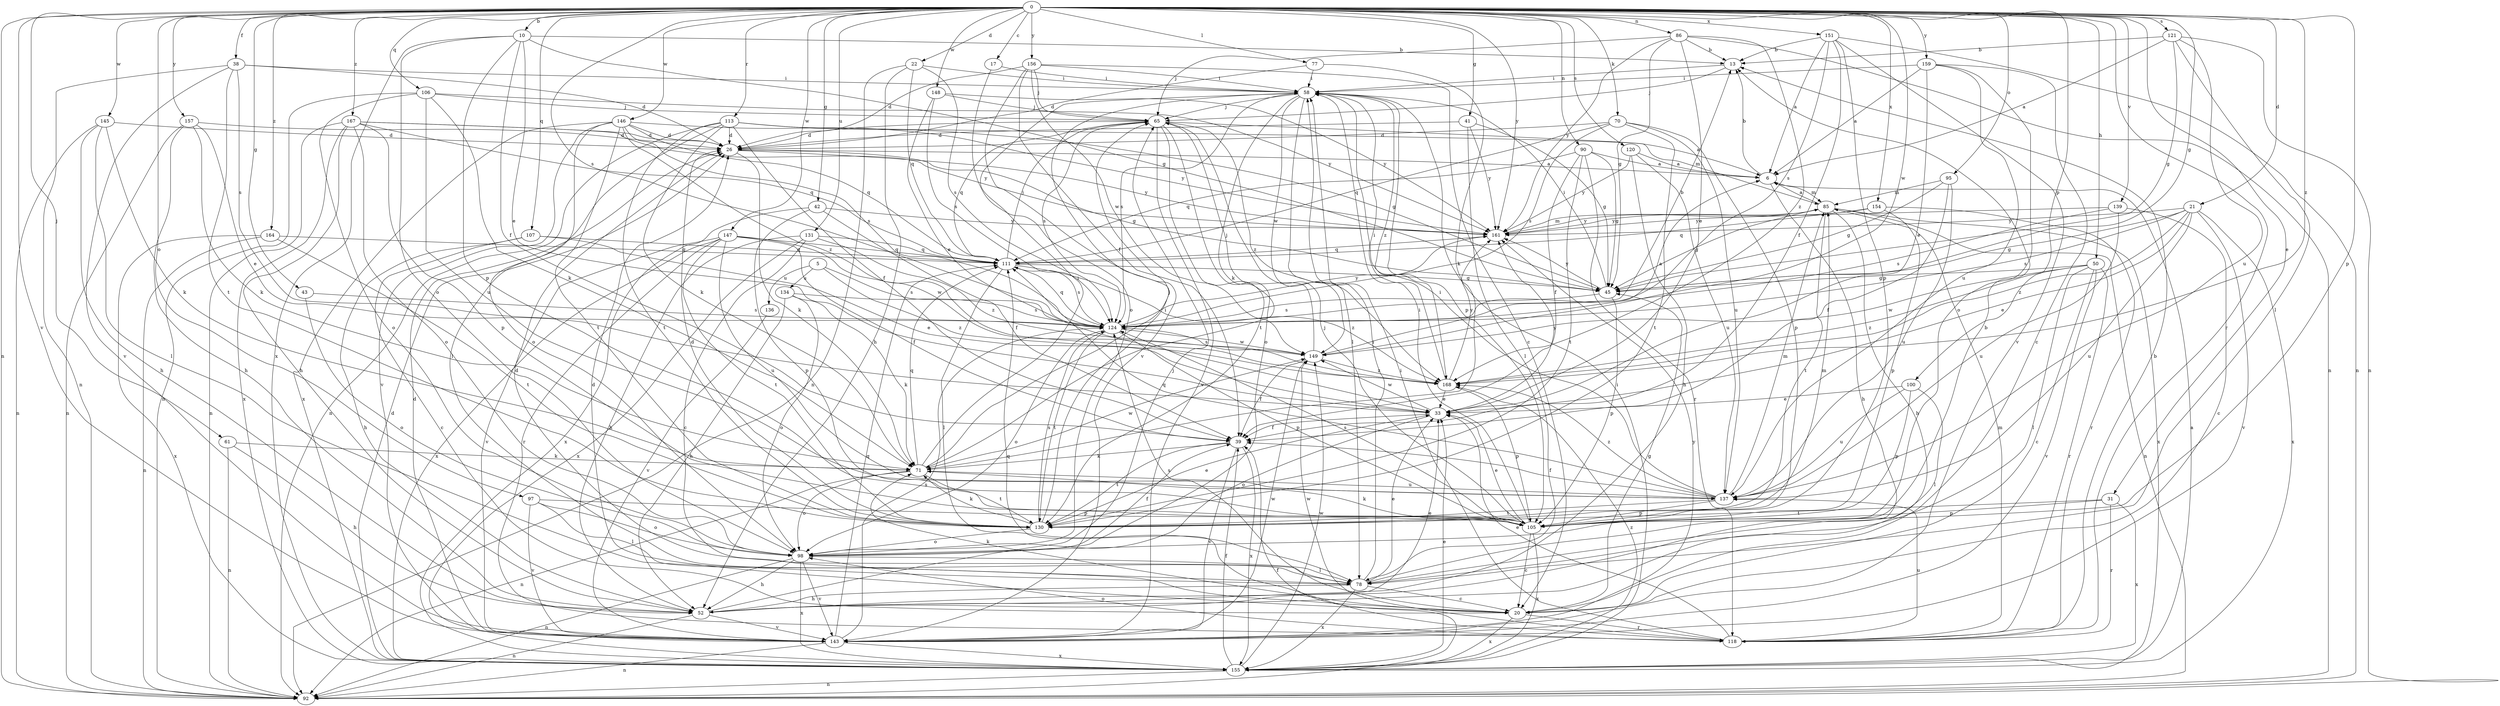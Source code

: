 strict digraph  {
0;
5;
6;
10;
13;
17;
20;
21;
22;
26;
31;
33;
38;
39;
41;
42;
43;
45;
50;
52;
58;
61;
65;
70;
71;
77;
78;
85;
86;
90;
92;
95;
97;
98;
100;
105;
106;
107;
111;
113;
118;
120;
121;
124;
130;
131;
134;
136;
137;
139;
143;
145;
146;
147;
148;
149;
151;
154;
155;
156;
157;
159;
161;
164;
167;
168;
0 -> 10  [label=b];
0 -> 17  [label=c];
0 -> 21  [label=d];
0 -> 22  [label=d];
0 -> 31  [label=e];
0 -> 38  [label=f];
0 -> 41  [label=g];
0 -> 42  [label=g];
0 -> 43  [label=g];
0 -> 45  [label=g];
0 -> 50  [label=h];
0 -> 61  [label=j];
0 -> 70  [label=k];
0 -> 77  [label=l];
0 -> 86  [label=n];
0 -> 90  [label=n];
0 -> 92  [label=n];
0 -> 95  [label=o];
0 -> 97  [label=o];
0 -> 100  [label=p];
0 -> 105  [label=p];
0 -> 106  [label=q];
0 -> 107  [label=q];
0 -> 113  [label=r];
0 -> 118  [label=r];
0 -> 120  [label=s];
0 -> 121  [label=s];
0 -> 124  [label=s];
0 -> 131  [label=u];
0 -> 139  [label=v];
0 -> 143  [label=v];
0 -> 145  [label=w];
0 -> 146  [label=w];
0 -> 147  [label=w];
0 -> 148  [label=w];
0 -> 149  [label=w];
0 -> 151  [label=x];
0 -> 154  [label=x];
0 -> 156  [label=y];
0 -> 157  [label=y];
0 -> 159  [label=y];
0 -> 161  [label=y];
0 -> 164  [label=z];
0 -> 167  [label=z];
0 -> 168  [label=z];
5 -> 124  [label=s];
5 -> 134  [label=u];
5 -> 136  [label=u];
5 -> 168  [label=z];
6 -> 13  [label=b];
6 -> 52  [label=h];
6 -> 85  [label=m];
10 -> 13  [label=b];
10 -> 33  [label=e];
10 -> 39  [label=f];
10 -> 45  [label=g];
10 -> 98  [label=o];
10 -> 105  [label=p];
10 -> 155  [label=x];
13 -> 58  [label=i];
13 -> 65  [label=j];
17 -> 58  [label=i];
17 -> 98  [label=o];
20 -> 26  [label=d];
20 -> 45  [label=g];
20 -> 71  [label=k];
20 -> 118  [label=r];
20 -> 124  [label=s];
20 -> 155  [label=x];
21 -> 33  [label=e];
21 -> 45  [label=g];
21 -> 124  [label=s];
21 -> 137  [label=u];
21 -> 143  [label=v];
21 -> 155  [label=x];
21 -> 161  [label=y];
21 -> 168  [label=z];
22 -> 52  [label=h];
22 -> 58  [label=i];
22 -> 92  [label=n];
22 -> 111  [label=q];
22 -> 124  [label=s];
26 -> 6  [label=a];
26 -> 45  [label=g];
26 -> 71  [label=k];
26 -> 161  [label=y];
31 -> 105  [label=p];
31 -> 118  [label=r];
31 -> 130  [label=t];
31 -> 155  [label=x];
33 -> 39  [label=f];
33 -> 98  [label=o];
33 -> 149  [label=w];
33 -> 161  [label=y];
38 -> 26  [label=d];
38 -> 58  [label=i];
38 -> 92  [label=n];
38 -> 124  [label=s];
38 -> 130  [label=t];
38 -> 143  [label=v];
39 -> 71  [label=k];
39 -> 130  [label=t];
39 -> 143  [label=v];
39 -> 155  [label=x];
41 -> 26  [label=d];
41 -> 45  [label=g];
41 -> 78  [label=l];
41 -> 161  [label=y];
42 -> 39  [label=f];
42 -> 105  [label=p];
42 -> 155  [label=x];
42 -> 161  [label=y];
43 -> 98  [label=o];
43 -> 124  [label=s];
45 -> 58  [label=i];
45 -> 105  [label=p];
45 -> 124  [label=s];
45 -> 161  [label=y];
50 -> 20  [label=c];
50 -> 45  [label=g];
50 -> 78  [label=l];
50 -> 118  [label=r];
50 -> 143  [label=v];
50 -> 149  [label=w];
50 -> 168  [label=z];
52 -> 33  [label=e];
52 -> 65  [label=j];
52 -> 92  [label=n];
52 -> 143  [label=v];
58 -> 65  [label=j];
58 -> 71  [label=k];
58 -> 78  [label=l];
58 -> 105  [label=p];
58 -> 124  [label=s];
58 -> 149  [label=w];
58 -> 168  [label=z];
61 -> 52  [label=h];
61 -> 71  [label=k];
61 -> 92  [label=n];
65 -> 26  [label=d];
65 -> 85  [label=m];
65 -> 98  [label=o];
65 -> 111  [label=q];
65 -> 124  [label=s];
65 -> 130  [label=t];
65 -> 143  [label=v];
65 -> 168  [label=z];
70 -> 26  [label=d];
70 -> 105  [label=p];
70 -> 111  [label=q];
70 -> 124  [label=s];
70 -> 130  [label=t];
70 -> 137  [label=u];
71 -> 58  [label=i];
71 -> 65  [label=j];
71 -> 92  [label=n];
71 -> 98  [label=o];
71 -> 111  [label=q];
71 -> 130  [label=t];
71 -> 137  [label=u];
71 -> 149  [label=w];
77 -> 26  [label=d];
77 -> 58  [label=i];
77 -> 71  [label=k];
78 -> 13  [label=b];
78 -> 20  [label=c];
78 -> 26  [label=d];
78 -> 33  [label=e];
78 -> 52  [label=h];
78 -> 58  [label=i];
78 -> 155  [label=x];
85 -> 6  [label=a];
85 -> 45  [label=g];
85 -> 52  [label=h];
85 -> 92  [label=n];
85 -> 130  [label=t];
85 -> 155  [label=x];
85 -> 161  [label=y];
86 -> 13  [label=b];
86 -> 33  [label=e];
86 -> 45  [label=g];
86 -> 65  [label=j];
86 -> 92  [label=n];
86 -> 161  [label=y];
86 -> 168  [label=z];
90 -> 6  [label=a];
90 -> 39  [label=f];
90 -> 45  [label=g];
90 -> 111  [label=q];
90 -> 118  [label=r];
90 -> 130  [label=t];
92 -> 39  [label=f];
95 -> 39  [label=f];
95 -> 45  [label=g];
95 -> 85  [label=m];
95 -> 137  [label=u];
97 -> 78  [label=l];
97 -> 98  [label=o];
97 -> 105  [label=p];
97 -> 143  [label=v];
98 -> 39  [label=f];
98 -> 52  [label=h];
98 -> 78  [label=l];
98 -> 92  [label=n];
98 -> 143  [label=v];
98 -> 155  [label=x];
100 -> 33  [label=e];
100 -> 78  [label=l];
100 -> 105  [label=p];
100 -> 137  [label=u];
105 -> 20  [label=c];
105 -> 33  [label=e];
105 -> 58  [label=i];
105 -> 65  [label=j];
105 -> 71  [label=k];
105 -> 124  [label=s];
105 -> 155  [label=x];
106 -> 65  [label=j];
106 -> 71  [label=k];
106 -> 92  [label=n];
106 -> 98  [label=o];
106 -> 137  [label=u];
106 -> 161  [label=y];
107 -> 20  [label=c];
107 -> 33  [label=e];
107 -> 52  [label=h];
107 -> 111  [label=q];
111 -> 45  [label=g];
111 -> 65  [label=j];
111 -> 78  [label=l];
111 -> 124  [label=s];
111 -> 168  [label=z];
113 -> 6  [label=a];
113 -> 26  [label=d];
113 -> 39  [label=f];
113 -> 45  [label=g];
113 -> 71  [label=k];
113 -> 78  [label=l];
113 -> 92  [label=n];
113 -> 130  [label=t];
118 -> 13  [label=b];
118 -> 33  [label=e];
118 -> 58  [label=i];
118 -> 85  [label=m];
118 -> 98  [label=o];
118 -> 111  [label=q];
118 -> 137  [label=u];
118 -> 149  [label=w];
120 -> 6  [label=a];
120 -> 52  [label=h];
120 -> 137  [label=u];
120 -> 161  [label=y];
121 -> 6  [label=a];
121 -> 13  [label=b];
121 -> 45  [label=g];
121 -> 78  [label=l];
121 -> 92  [label=n];
121 -> 137  [label=u];
124 -> 13  [label=b];
124 -> 98  [label=o];
124 -> 105  [label=p];
124 -> 111  [label=q];
124 -> 130  [label=t];
124 -> 149  [label=w];
124 -> 161  [label=y];
130 -> 26  [label=d];
130 -> 33  [label=e];
130 -> 58  [label=i];
130 -> 71  [label=k];
130 -> 85  [label=m];
130 -> 98  [label=o];
130 -> 124  [label=s];
131 -> 20  [label=c];
131 -> 52  [label=h];
131 -> 111  [label=q];
131 -> 155  [label=x];
131 -> 168  [label=z];
134 -> 52  [label=h];
134 -> 71  [label=k];
134 -> 98  [label=o];
134 -> 124  [label=s];
136 -> 143  [label=v];
137 -> 39  [label=f];
137 -> 58  [label=i];
137 -> 85  [label=m];
137 -> 105  [label=p];
137 -> 111  [label=q];
137 -> 130  [label=t];
137 -> 168  [label=z];
139 -> 20  [label=c];
139 -> 124  [label=s];
139 -> 137  [label=u];
139 -> 161  [label=y];
143 -> 26  [label=d];
143 -> 92  [label=n];
143 -> 111  [label=q];
143 -> 124  [label=s];
143 -> 149  [label=w];
143 -> 155  [label=x];
143 -> 161  [label=y];
145 -> 26  [label=d];
145 -> 52  [label=h];
145 -> 71  [label=k];
145 -> 78  [label=l];
145 -> 92  [label=n];
146 -> 26  [label=d];
146 -> 98  [label=o];
146 -> 111  [label=q];
146 -> 124  [label=s];
146 -> 130  [label=t];
146 -> 143  [label=v];
146 -> 155  [label=x];
146 -> 161  [label=y];
146 -> 168  [label=z];
147 -> 39  [label=f];
147 -> 111  [label=q];
147 -> 118  [label=r];
147 -> 130  [label=t];
147 -> 137  [label=u];
147 -> 143  [label=v];
147 -> 149  [label=w];
147 -> 155  [label=x];
148 -> 33  [label=e];
148 -> 65  [label=j];
148 -> 124  [label=s];
148 -> 161  [label=y];
149 -> 6  [label=a];
149 -> 39  [label=f];
149 -> 65  [label=j];
149 -> 124  [label=s];
149 -> 168  [label=z];
151 -> 6  [label=a];
151 -> 13  [label=b];
151 -> 39  [label=f];
151 -> 92  [label=n];
151 -> 105  [label=p];
151 -> 124  [label=s];
151 -> 143  [label=v];
154 -> 105  [label=p];
154 -> 111  [label=q];
154 -> 118  [label=r];
154 -> 161  [label=y];
155 -> 6  [label=a];
155 -> 26  [label=d];
155 -> 33  [label=e];
155 -> 39  [label=f];
155 -> 58  [label=i];
155 -> 92  [label=n];
155 -> 149  [label=w];
155 -> 168  [label=z];
156 -> 20  [label=c];
156 -> 26  [label=d];
156 -> 39  [label=f];
156 -> 58  [label=i];
156 -> 65  [label=j];
156 -> 143  [label=v];
156 -> 149  [label=w];
157 -> 26  [label=d];
157 -> 33  [label=e];
157 -> 52  [label=h];
157 -> 71  [label=k];
157 -> 92  [label=n];
159 -> 6  [label=a];
159 -> 20  [label=c];
159 -> 33  [label=e];
159 -> 58  [label=i];
159 -> 98  [label=o];
159 -> 137  [label=u];
161 -> 85  [label=m];
161 -> 111  [label=q];
164 -> 92  [label=n];
164 -> 111  [label=q];
164 -> 130  [label=t];
164 -> 155  [label=x];
167 -> 26  [label=d];
167 -> 52  [label=h];
167 -> 92  [label=n];
167 -> 98  [label=o];
167 -> 105  [label=p];
167 -> 111  [label=q];
167 -> 155  [label=x];
167 -> 161  [label=y];
168 -> 33  [label=e];
168 -> 58  [label=i];
168 -> 105  [label=p];
168 -> 161  [label=y];
}
